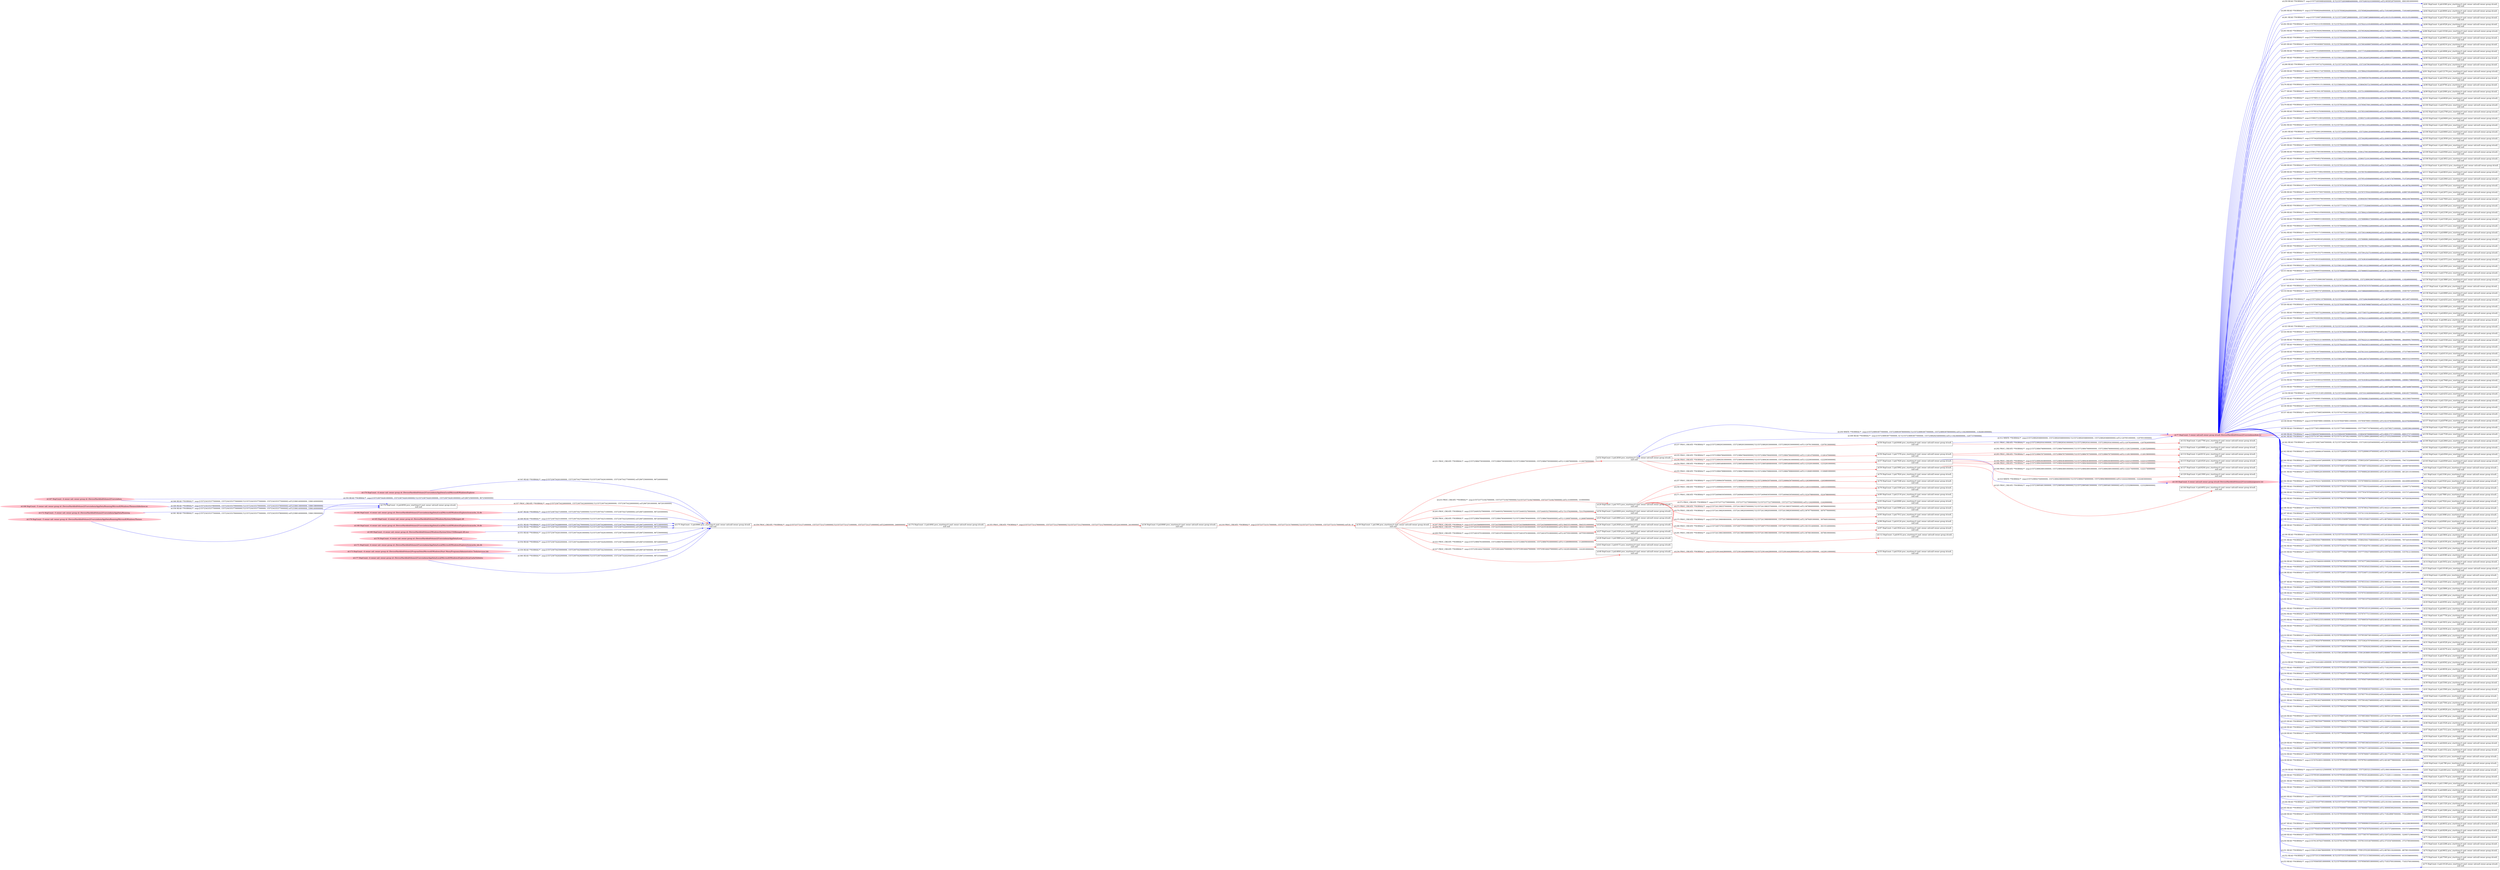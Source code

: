 digraph  {
rankdir=LR
"52"[color=black,label="id:52 HopCount: 2 pid:2836 proc_starttime:0 cmd: owner uid:null owner group id:null,\n null null", shape=box,style=solid];
"77"[color=pink,label="id:77 HopCount: 3 owner uid:null owner group id:null /Device/HarddiskVolume2/Users/admin/disk.txt ", shape=oval,style=filled];
"52" -> "77" [id=256,__obj="WRITE"color=blue,label="id:256 WRITE **NORMAL**  seqs:[1557238903877000000, 1557238903978000000] T:[1557238903877000000, 1557238903978000000] relT:[-1182360000000, -1182461000000]",style=solid];
"29"[color=black,label="id:29 HopCount: 2 pid:7472 proc_starttime:0 cmd: owner uid:null owner group id:null,\n null null", shape=box,style=solid];
"78"[color=black,label="id:78 HopCount: 3 pid:7248 proc_starttime:0 cmd: owner uid:null owner group id:null,\n null null", shape=box,style=solid];
"29" -> "78" [id=257,__obj="PROC_CREATE"color=red,label="id:257 PROC_CREATE **NORMAL**  seqs:[1557238984597000000, 1557238984597000000] T:[1557238984597000000, 1557238984597000000] relT:[-1263080000000, -1263080000000]",style=solid];
"79"[color=black,label="id:79 HopCount: 3 pid:3160 proc_starttime:0 cmd: owner uid:null owner group id:null,\n null null", shape=box,style=solid];
"29" -> "79" [id=258,__obj="PROC_CREATE"color=red,label="id:258 PROC_CREATE **NORMAL**  seqs:[1557238984620000000, 1557238984620000000] T:[1557238984620000000, 1557238984620000000] relT:[-1263103000000, -1263103000000]",style=solid];
"81"[color=black,label="id:81 HopCount: 4 pid:4360 proc_starttime:0 cmd: owner uid:null owner group id:null,\n null null", shape=box,style=solid];
"77" -> "81" [id=259,__obj="READ"color=blue,label="id:259 READ **NORMAL**  seqs:[1557328306804000000, 0] T:[1557328306804000000, 1557328332333000000] relT:[-90585287000000, -90610816000000]",style=solid];
"82"[color=black,label="id:82 HopCount: 4 pid:8000 proc_starttime:0 cmd: owner uid:null owner group id:null,\n null null", shape=box,style=solid];
"77" -> "82" [id=260,__obj="READ"color=blue,label="id:260 READ **NORMAL**  seqs:[1557956826449000000, 0] T:[1557956826449000000, 1557956826449000000] relT:[-719104932000000, -719104932000000]",style=solid];
"83"[color=black,label="id:83 HopCount: 4 pid:2720 proc_starttime:0 cmd: owner uid:null owner group id:null,\n null null", shape=box,style=solid];
"77" -> "83" [id=261,__obj="READ"color=blue,label="id:261 READ **NORMAL**  seqs:[1557330872868000000, 0] T:[1557330872868000000, 1557330872868000000] relT:[-93151351000000, -93151351000000]",style=solid];
"84"[color=black,label="id:84 HopCount: 4 pid:4528 proc_starttime:0 cmd: owner uid:null owner group id:null,\n null null", shape=box,style=solid];
"77" -> "84" [id=262,__obj="READ"color=blue,label="id:262 READ **NORMAL**  seqs:[1557622121910000000, 0] T:[1557622121910000000, 1557622121916000000] relT:[-384400393000000, -384400399000000]",style=solid];
"86"[color=black,label="id:86 HopCount: 4 pid:10184 proc_starttime:0 cmd: owner uid:null owner group id:null,\n null null", shape=box,style=solid];
"77" -> "86" [id=263,__obj="READ"color=blue,label="id:263 READ **NORMAL**  seqs:[1557953929259000000, 0] T:[1557953929259000000, 1557953929259000000] relT:[-716207742000000, -716207742000000]",style=solid];
"85"[color=black,label="id:85 HopCount: 4 pid:9652 proc_starttime:0 cmd: owner uid:null owner group id:null,\n null null", shape=box,style=solid];
"77" -> "85" [id=264,__obj="READ"color=blue,label="id:264 READ **NORMAL**  seqs:[1557956083650000000, 0] T:[1557956083650000000, 1557956083650000000] relT:[-718362133000000, -718362133000000]",style=solid];
"87"[color=black,label="id:87 HopCount: 4 pid:6216 proc_starttime:0 cmd: owner uid:null owner group id:null,\n null null", shape=box,style=solid];
"77" -> "87" [id=265,__obj="READ"color=blue,label="id:265 READ **NORMAL**  seqs:[1557693408697000000, 0] T:[1557693408697000000, 1557693408697000000] relT:[-455687180000000, -455687180000000]",style=solid];
"88"[color=black,label="id:88 HopCount: 4 pid:4908 proc_starttime:0 cmd: owner uid:null owner group id:null,\n null null", shape=box,style=solid];
"77" -> "88" [id=266,__obj="READ"color=blue,label="id:266 READ **NORMAL**  seqs:[1557773528480000000, 0] T:[1557773528480000000, 1557773528483000000] relT:[-535806963000000, -535806966000000]",style=solid];
"89"[color=black,label="id:89 HopCount: 4 pid:8356 proc_starttime:0 cmd: owner uid:null owner group id:null,\n null null", shape=box,style=solid];
"77" -> "89" [id=267,__obj="READ"color=blue,label="id:267 READ **NORMAL**  seqs:[1558126215289000000, 0] T:[1558126215289000000, 1558126240529000000] relT:[-888493772000000, -888519012000000]",style=solid];
"90"[color=black,label="id:90 HopCount: 4 pid:5192 proc_starttime:0 cmd: owner uid:null owner group id:null,\n null null", shape=box,style=solid];
"77" -> "90" [id=268,__obj="READ"color=blue,label="id:268 READ **NORMAL**  seqs:[1557330732702000000, 0] T:[1557330732702000000, 1557330790300000000] relT:[-93011185000000, -93068783000000]",style=solid];
"91"[color=black,label="id:91 HopCount: 4 pid:12176 proc_starttime:0 cmd: owner uid:null owner group id:null,\n null null", shape=box,style=solid];
"77" -> "91" [id=269,__obj="READ"color=blue,label="id:269 READ **NORMAL**  seqs:[1557864217247000000, 0] T:[1557864255926000000, 1557864255926000000] relT:[-626534409000000, -626534409000000]",style=solid];
"92"[color=black,label="id:92 HopCount: 4 pid:2556 proc_starttime:0 cmd: owner uid:null owner group id:null,\n null null", shape=box,style=solid];
"77" -> "92" [id=270,__obj="READ"color=blue,label="id:270 READ **NORMAL**  seqs:[1557699550781000000, 0] T:[1557699550781000000, 1557699550781000000] relT:[-461829264000000, -461829264000000]",style=solid];
"80"[color=black,label="id:80 HopCount: 3 pid:2116 proc_starttime:0 cmd: owner uid:null owner group id:null,\n null null", shape=box,style=solid];
"29" -> "80" [id=271,__obj="PROC_CREATE"color=red,label="id:271 PROC_CREATE **NORMAL**  seqs:[1557240946305000000, 1557240946305000000] T:[1557240946305000000, 1557240946305000000] relT:[-3224788000000, -3224788000000]",style=solid];
"93"[color=black,label="id:93 HopCount: 3 pid:6060 proc_starttime:0 cmd: owner uid:null owner group id:null,\n null null", shape=box,style=solid];
"29" -> "93" [id=272,__obj="PROC_CREATE"color=red,label="id:272 PROC_CREATE **NORMAL**  seqs:[1557237722759000000, 1557237722759000000] T:[1557237722759000000, 1557237722759000000] relT:[-1242000000, -1242000000]",style=solid];
"94"[color=black,label="id:94 HopCount: 3 pid:5096 proc_starttime:0 cmd: owner uid:null owner group id:null,\n null null", shape=box,style=solid];
"29" -> "94" [id=273,__obj="PROC_CREATE"color=red,label="id:273 PROC_CREATE **NORMAL**  seqs:[1557241398357000000, 1557241398357000000] T:[1557241398357000000, 1557241398357000000] relT:[-3676840000000, -3676840000000]",style=solid];
"95"[color=black,label="id:95 HopCount: 3 pid:7012 proc_starttime:0 cmd: owner uid:null owner group id:null,\n null null", shape=box,style=solid];
"29" -> "95" [id=274,__obj="PROC_CREATE"color=red,label="id:274 PROC_CREATE **NORMAL**  seqs:[1557241398293000000, 1557241398293000000] T:[1557241398293000000, 1557241398293000000] relT:[-3676776000000, -3676776000000]",style=solid];
"96"[color=black,label="id:96 HopCount: 3 pid:4124 proc_starttime:0 cmd: owner uid:null owner group id:null,\n null null", shape=box,style=solid];
"29" -> "96" [id=275,__obj="PROC_CREATE"color=red,label="id:275 PROC_CREATE **NORMAL**  seqs:[1557241398008000000, 1557241398008000000] T:[1557241398008000000, 1557241398008000000] relT:[-3676491000000, -3676491000000]",style=solid];
"98"[color=black,label="id:98 HopCount: 4 pid:9784 proc_starttime:0 cmd: owner uid:null owner group id:null,\n null null", shape=box,style=solid];
"77" -> "98" [id=276,__obj="READ"color=blue,label="id:276 READ **NORMAL**  seqs:[1558045911513000000, 0] T:[1558045911542000000, 1558045937215000000] relT:[-808190025000000, -808215698000000]",style=solid];
"99"[color=black,label="id:99 HopCount: 4 pid:2080 proc_starttime:0 cmd: owner uid:null owner group id:null,\n null null", shape=box,style=solid];
"77" -> "99" [id=277,__obj="READ"color=blue,label="id:277 READ **NORMAL**  seqs:[1557513041397000000, 0] T:[1557513041397000000, 1557513098999000000] relT:[-275319880000000, -275377482000000]",style=solid];
"101"[color=black,label="id:101 HopCount: 4 pid:8028 proc_starttime:0 cmd: owner uid:null owner group id:null,\n null null", shape=box,style=solid];
"77" -> "101" [id=278,__obj="READ"color=blue,label="id:278 READ **NORMAL**  seqs:[1557685131195000000, 0] T:[1557685131195000000, 1557685163434000000] relT:[-447409678000000, -447441917000000]",style=solid];
"100"[color=black,label="id:100 HopCount: 4 pid:6744 proc_starttime:0 cmd: owner uid:null owner group id:null,\n null null", shape=box,style=solid];
"77" -> "100" [id=279,__obj="READ"color=blue,label="id:279 READ **NORMAL**  seqs:[1557953930133000000, 0] T:[1557953930133000000, 1557956576013000000] relT:[-716208616000000, -718854496000000]",style=solid];
"102"[color=black,label="id:102 HopCount: 4 pid:2708 proc_starttime:0 cmd: owner uid:null owner group id:null,\n null null", shape=box,style=solid];
"77" -> "102" [id=280,__obj="READ"color=blue,label="id:280 READ **NORMAL**  seqs:[1557853276360000000, 0] T:[1557853276360000000, 1557853308599000000] relT:[-615554843000000, -615587082000000]",style=solid];
"103"[color=black,label="id:103 HopCount: 4 pid:9404 proc_starttime:0 cmd: owner uid:null owner group id:null,\n null null", shape=box,style=solid];
"77" -> "103" [id=281,__obj="READ"color=blue,label="id:281 READ **NORMAL**  seqs:[1558037218032000000, 0] T:[1558037218032000000, 1558037218032000000] relT:[-799496515000000, -799496515000000]",style=solid];
"104"[color=black,label="id:104 HopCount: 4 pid:1000 proc_starttime:0 cmd: owner uid:null owner group id:null,\n null null", shape=box,style=solid];
"77" -> "104" [id=282,__obj="READ"color=blue,label="id:282 READ **NORMAL**  seqs:[1557591116524000000, 0] T:[1557591116524000000, 1557591116524000000] relT:[-353395007000000, -353395007000000]",style=solid];
"106"[color=black,label="id:106 HopCount: 4 pid:6664 proc_starttime:0 cmd: owner uid:null owner group id:null,\n null null", shape=box,style=solid];
"77" -> "106" [id=283,__obj="READ"color=blue,label="id:283 READ **NORMAL**  seqs:[1557328412930000000, 0] T:[1557328412930000000, 1557328412930000000] relT:[-90691413000000, -90691413000000]",style=solid];
"105"[color=black,label="id:105 HopCount: 4 pid:3936 proc_starttime:0 cmd: owner uid:null owner group id:null,\n null null", shape=box,style=solid];
"77" -> "105" [id=284,__obj="READ"color=blue,label="id:284 READ **NORMAL**  seqs:[1557442656906000000, 0] T:[1557442656906000000, 1557442682446000000] relT:[-204935389000000, -204960929000000]",style=solid];
"107"[color=black,label="id:107 HopCount: 4 pid:1084 proc_starttime:0 cmd: owner uid:null owner group id:null,\n null null", shape=box,style=solid];
"77" -> "107" [id=285,__obj="READ"color=blue,label="id:285 READ **NORMAL**  seqs:[1557966996106000000, 0] T:[1557966996106000000, 1557966996106000000] relT:[-729274589000000, -729274589000000]",style=solid];
"109"[color=black,label="id:109 HopCount: 4 pid:9584 proc_starttime:0 cmd: owner uid:null owner group id:null,\n null null", shape=box,style=solid];
"77" -> "109" [id=286,__obj="READ"color=blue,label="id:286 READ **NORMAL**  seqs:[1558127003383000000, 0] T:[1558127003383000000, 1558127003383000000] relT:[-889281866000000, -889281866000000]",style=solid];
"108"[color=black,label="id:108 HopCount: 4 pid:3852 proc_starttime:0 cmd: owner uid:null owner group id:null,\n null null", shape=box,style=solid];
"77" -> "108" [id=287,__obj="READ"color=blue,label="id:287 READ **NORMAL**  seqs:[1557956852785000000, 0] T:[1558037219156000000, 1558037219156000000] relT:[-799497639000000, -799497639000000]",style=solid];
"110"[color=black,label="id:110 HopCount: 4 pid:10212 proc_starttime:0 cmd: owner uid:null owner group id:null,\n null null", shape=box,style=solid];
"77" -> "110" [id=288,__obj="READ"color=blue,label="id:288 READ **NORMAL**  seqs:[1557951451015000000, 0] T:[1557951451015000000, 1557951451015000000] relT:[-713729498000000, -713729498000000]",style=solid];
"111"[color=black,label="id:111 HopCount: 4 pid:9616 proc_starttime:0 cmd: owner uid:null owner group id:null,\n null null", shape=box,style=solid];
"77" -> "111" [id=289,__obj="READ"color=blue,label="id:289 READ **NORMAL**  seqs:[1557857759023000000, 0] T:[1557857759023000000, 1557857816660000000] relT:[-620037506000000, -620095143000000]",style=solid];
"97"[color=black,label="id:97 HopCount: 3 pid:3024 proc_starttime:0 cmd: owner uid:null owner group id:null,\n null null", shape=box,style=solid];
"29" -> "97" [id=290,__obj="PROC_CREATE"color=red,label="id:290 PROC_CREATE **NORMAL**  seqs:[1557240737031000000, 1557240737031000000] T:[1557240737031000000, 1557240737031000000] relT:[-3015514000000, -3015514000000]",style=solid];
"112"[color=black,label="id:112 HopCount: 3 pid:8152 proc_starttime:0 cmd: owner uid:null owner group id:null,\n null null", shape=box,style=solid];
"29" -> "112" [id=291,__obj="PROC_CREATE"color=red,label="id:291 PROC_CREATE **NORMAL**  seqs:[1557241398336000000, 1557241398336000000] T:[1557241398336000000, 1557241398336000000] relT:[-3676819000000, -3676819000000]",style=solid];
"56"[color=black,label="id:56 HopCount: 3 pid:7376 proc_starttime:0 cmd: owner uid:null owner group id:null,\n null null", shape=box,style=solid];
"113"[color=black,label="id:113 HopCount: 4 pid:6880 proc_starttime:0 cmd: owner uid:null owner group id:null,\n null null", shape=box,style=solid];
"56" -> "113" [id=292,__obj="PROC_CREATE"color=red,label="id:292 PROC_CREATE **NORMAL**  seqs:[1557238847669000000, 1557238847669000000] T:[1557238847669000000, 1557238847669000000] relT:[-1126152000000, -1126152000000]",style=solid];
"114"[color=black,label="id:114 HopCount: 4 pid:8132 proc_starttime:0 cmd: owner uid:null owner group id:null,\n null null", shape=box,style=solid];
"56" -> "114" [id=293,__obj="PROC_CREATE"color=red,label="id:293 PROC_CREATE **NORMAL**  seqs:[1557238847675000000, 1557238847675000000] T:[1557238847675000000, 1557238847675000000] relT:[-1126158000000, -1126158000000]",style=solid];
"116"[color=black,label="id:116 HopCount: 4 pid:2064 proc_starttime:0 cmd: owner uid:null owner group id:null,\n null null", shape=box,style=solid];
"77" -> "116" [id=294,__obj="READ"color=blue,label="id:294 READ **NORMAL**  seqs:[1557951393264000000, 0] T:[1557951393264000000, 1557951450846000000] relT:[-713671747000000, -713729329000000]",style=solid];
"117"[color=black,label="id:117 HopCount: 4 pid:4784 proc_starttime:0 cmd: owner uid:null owner group id:null,\n null null", shape=box,style=solid];
"77" -> "117" [id=295,__obj="READ"color=blue,label="id:295 READ **NORMAL**  seqs:[1557679189340000000, 0] T:[1557679189340000000, 1557679189340000000] relT:[-441467823000000, -441467823000000]",style=solid];
"118"[color=black,label="id:118 HopCount: 4 pid:2672 proc_starttime:0 cmd: owner uid:null owner group id:null,\n null null", shape=box,style=solid];
"77" -> "118" [id=296,__obj="READ"color=blue,label="id:296 READ **NORMAL**  seqs:[1557675770057000000, 0] T:[1557675770057000000, 1557675795433000000] relT:[-438048540000000, -438073916000000]",style=solid];
"119"[color=black,label="id:119 HopCount: 4 pid:7604 proc_starttime:0 cmd: owner uid:null owner group id:null,\n null null", shape=box,style=solid];
"77" -> "119" [id=297,__obj="READ"color=blue,label="id:297 READ **NORMAL**  seqs:[1558045937945000000, 0] T:[1558045937945000000, 1558045937995000000] relT:[-808216428000000, -808216478000000]",style=solid];
"120"[color=black,label="id:120 HopCount: 4 pid:4296 proc_starttime:0 cmd: owner uid:null owner group id:null,\n null null", shape=box,style=solid];
"77" -> "120" [id=298,__obj="READ"color=blue,label="id:298 READ **NORMAL**  seqs:[1557773502723000000, 0] T:[1557773502727000000, 1557773528465000000] relT:[-535781210000000, -535806948000000]",style=solid];
"121"[color=black,label="id:121 HopCount: 4 pid:2196 proc_starttime:0 cmd: owner uid:null owner group id:null,\n null null", shape=box,style=solid];
"77" -> "121" [id=299,__obj="READ"color=blue,label="id:299 READ **NORMAL**  seqs:[1557864210560000000, 0] T:[1557864210560000000, 1557864210560000000] relT:[-626489043000000, -626489043000000]",style=solid];
"122"[color=black,label="id:122 HopCount: 4 pid:5168 proc_starttime:0 cmd: owner uid:null owner group id:null,\n null null", shape=box,style=solid];
"77" -> "122" [id=300,__obj="READ"color=blue,label="id:300 READ **NORMAL**  seqs:[1557698955338000000, 0] T:[1557698955523000000, 1557698980375000000] relT:[-461234006000000, -461258858000000]",style=solid];
"123"[color=black,label="id:123 HopCount: 4 pid:1272 proc_starttime:0 cmd: owner uid:null owner group id:null,\n null null", shape=box,style=solid];
"77" -> "123" [id=301,__obj="READ"color=blue,label="id:301 READ **NORMAL**  seqs:[1557600882326000000, 0] T:[1557600882326000000, 1557600882326000000] relT:[-363160809000000, -363160809000000]",style=solid];
"124"[color=black,label="id:124 HopCount: 4 pid:6880 proc_starttime:0 cmd: owner uid:null owner group id:null,\n null null", shape=box,style=solid];
"77" -> "124" [id=302,__obj="READ"color=blue,label="id:302 READ **NORMAL**  seqs:[1557593171530000000, 0] T:[1557593171530000000, 1557593196982000000] relT:[-355450013000000, -355475465000000]",style=solid];
"125"[color=black,label="id:125 HopCount: 4 pid:4368 proc_starttime:0 cmd: owner uid:null owner group id:null,\n null null", shape=box,style=solid];
"77" -> "125" [id=303,__obj="READ"color=blue,label="id:303 READ **NORMAL**  seqs:[1557442683452000000, 0] T:[1557498719546000000, 1557698981369000000] relT:[-260998029000000, -461259852000000]",style=solid];
"57"[color=black,label="id:57 HopCount: 3 pid:7620 proc_starttime:0 cmd: owner uid:null owner group id:null,\n null null", shape=box,style=solid];
"115"[color=black,label="id:115 HopCount: 4 pid:4520 proc_starttime:0 cmd: owner uid:null owner group id:null,\n null null", shape=box,style=solid];
"57" -> "115" [id=304,__obj="PROC_CREATE"color=red,label="id:304 PROC_CREATE **NORMAL**  seqs:[1557238943638000000, 1557238943638000000] T:[1557238943638000000, 1557238943638000000] relT:[-1222121000000, -1222121000000]",style=solid];
"126"[color=black,label="id:126 HopCount: 4 pid:4944 proc_starttime:0 cmd: owner uid:null owner group id:null,\n null null", shape=box,style=solid];
"77" -> "126" [id=305,__obj="READ"color=blue,label="id:305 READ **NORMAL**  seqs:[1557437727037000000, 0] T:[1557442215293000000, 1557857817743000000] relT:[-204493776000000, -620096226000000]",style=solid];
"127"[color=black,label="id:127 HopCount: 4 pid:6244 proc_starttime:0 cmd: owner uid:null owner group id:null,\n null null", shape=box,style=solid];
"57" -> "127" [id=306,__obj="PROC_CREATE"color=red,label="id:306 PROC_CREATE **NORMAL**  seqs:[1557238943640000000, 1557238943640000000] T:[1557238943640000000, 1557238943640000000] relT:[-1222123000000, -1222123000000]",style=solid];
"128"[color=black,label="id:128 HopCount: 4 pid:5828 proc_starttime:0 cmd: owner uid:null owner group id:null,\n null null", shape=box,style=solid];
"77" -> "128" [id=307,__obj="READ"color=blue,label="id:307 READ **NORMAL**  seqs:[1557591252751000000, 0] T:[1557591252751000000, 1557591252751000000] relT:[-353531234000000, -353531234000000]",style=solid];
"129"[color=black,label="id:129 HopCount: 4 pid:1900 proc_starttime:0 cmd: owner uid:null owner group id:null,\n null null", shape=box,style=solid];
"57" -> "129" [id=308,__obj="PROC_CREATE"color=red,label="id:308 PROC_CREATE **NORMAL**  seqs:[1557238943691000000, 1557238943691000000] T:[1557238943691000000, 1557238943691000000] relT:[-1222174000000, -1222174000000]",style=solid];
"77" -> "52" [id=309,__obj="READ"color=blue,label="id:309 READ **NORMAL**  seqs:[1557238903877000000, 0] T:[1557238903877000000, 1557238929254000000] relT:[-1182360000000, -1207737000000]",style=solid];
"130"[color=pink,label="id:130 HopCount: 4 owner uid:null owner group id:null /Device/HarddiskVolume2/Users/admin/generic.txt ", shape=oval,style=filled];
"57" -> "130" [id=310,__obj="WRITE"color=blue,label="id:310 WRITE **NORMAL**  seqs:[1557238943740000000, 1557238943980000000] T:[1557238943740000000, 1557238943980000000] relT:[-1222223000000, -1222463000000]",style=solid];
"58"[color=black,label="id:58 HopCount: 3 pid:6448 proc_starttime:0 cmd: owner uid:null owner group id:null,\n null null", shape=box,style=solid];
"132"[color=black,label="id:132 HopCount: 4 pid:7760 proc_starttime:0 cmd: owner uid:null owner group id:null,\n null null", shape=box,style=solid];
"58" -> "132" [id=311,__obj="PROC_CREATE"color=red,label="id:311 PROC_CREATE **NORMAL**  seqs:[1557238929341000000, 1557238929341000000] T:[1557238929341000000, 1557238929341000000] relT:[-1207824000000, -1207824000000]",style=solid];
"58" -> "77" [id=312,__obj="WRITE"color=blue,label="id:312 WRITE **NORMAL**  seqs:[1557238929368000000, 1557238929368000000] T:[1557238929368000000, 1557238929368000000] relT:[-1207851000000, -1207851000000]",style=solid];
"133"[color=black,label="id:133 HopCount: 4 pid:5572 proc_starttime:0 cmd: owner uid:null owner group id:null,\n null null", shape=box,style=solid];
"77" -> "133" [id=313,__obj="READ"color=blue,label="id:313 READ **NORMAL**  seqs:[1557438183448000000, 0] T:[1557438183448000000, 1557438183448000000] relT:[-200461931000000, -200461931000000]",style=solid];
"134"[color=black,label="id:134 HopCount: 4 pid:2856 proc_starttime:0 cmd: owner uid:null owner group id:null,\n null null", shape=box,style=solid];
"77" -> "134" [id=314,__obj="READ"color=blue,label="id:314 READ **NORMAL**  seqs:[1558119122389000000, 0] T:[1558119122389000000, 1558119122390000000] relT:[-881400872000000, -881400873000000]",style=solid];
"135"[color=black,label="id:135 HopCount: 4 pid:5756 proc_starttime:0 cmd: owner uid:null owner group id:null,\n null null", shape=box,style=solid];
"77" -> "135" [id=315,__obj="READ"color=blue,label="id:315 READ **NORMAL**  seqs:[1557698955544000000, 0] T:[1557698955544000000, 1557698955544000000] relT:[-461234027000000, -461234027000000]",style=solid];
"136"[color=black,label="id:136 HopCount: 4 pid:3880 proc_starttime:0 cmd: owner uid:null owner group id:null,\n null null", shape=box,style=solid];
"77" -> "136" [id=316,__obj="READ"color=blue,label="id:316 READ **NORMAL**  seqs:[1557238903997000000, 0] T:[1557238903997000000, 1557238903997000000] relT:[-1182480000000, -1182480000000]",style=solid];
"137"[color=black,label="id:137 HopCount: 4 pid:360 proc_starttime:0 cmd: owner uid:null owner group id:null,\n null null", shape=box,style=solid];
"77" -> "137" [id=317,__obj="READ"color=blue,label="id:317 READ **NORMAL**  seqs:[1557670336015000000, 0] T:[1557670336015000000, 1557670570707000000] relT:[-432614498000000, -432849190000000]",style=solid];
"138"[color=black,label="id:138 HopCount: 4 pid:6868 proc_starttime:0 cmd: owner uid:null owner group id:null,\n null null", shape=box,style=solid];
"77" -> "138" [id=318,__obj="READ"color=blue,label="id:318 READ **NORMAL**  seqs:[1557588374726000000, 0] T:[1557588374726000000, 1557588400089000000] relT:[-350653209000000, -350678572000000]",style=solid];
"139"[color=black,label="id:139 HopCount: 4 pid:4252 proc_starttime:0 cmd: owner uid:null owner group id:null,\n null null", shape=box,style=solid];
"77" -> "139" [id=319,__obj="READ"color=blue,label="id:319 READ **NORMAL**  seqs:[1557326411078000000, 0] T:[1557326436488000000, 1557326436488000000] relT:[-88714971000000, -88714971000000]",style=solid];
"140"[color=black,label="id:140 HopCount: 4 pid:4488 proc_starttime:0 cmd: owner uid:null owner group id:null,\n null null", shape=box,style=solid];
"77" -> "140" [id=320,__obj="READ"color=blue,label="id:320 READ **NORMAL**  seqs:[1557858799887000000, 0] T:[1557858799887000000, 1557858799887000000] relT:[-621078370000000, -621078370000000]",style=solid];
"141"[color=black,label="id:141 HopCount: 4 pid:6824 proc_starttime:0 cmd: owner uid:null owner group id:null,\n null null", shape=box,style=solid];
"77" -> "141" [id=321,__obj="READ"color=blue,label="id:321 READ **NORMAL**  seqs:[1557758575229000000, 0] T:[1557758575229000000, 1557758575229000000] relT:[-520853712000000, -520853712000000]",style=solid];
"131"[color=black,label="id:131 HopCount: 4 pid:960 proc_starttime:0 cmd: owner uid:null owner group id:null,\n null null", shape=box,style=solid];
"77" -> "131" [id=322,__obj="READ"color=blue,label="id:322 READ **NORMAL**  seqs:[1557622063843000000, 0] T:[1557622121449000000, 1557622121449000000] relT:[-384399932000000, -384399932000000]",style=solid];
"142"[color=black,label="id:142 HopCount: 4 pid:1324 proc_starttime:0 cmd: owner uid:null owner group id:null,\n null null", shape=box,style=solid];
"77" -> "142" [id=323,__obj="READ"color=blue,label="id:323 READ **NORMAL**  seqs:[1557331314538000000, 0] T:[1557331314538000000, 1557331339920000000] relT:[-93593021000000, -93618403000000]",style=solid];
"143"[color=black,label="id:143 HopCount: 4 pid:5820 proc_starttime:0 cmd: owner uid:null owner group id:null,\n null null", shape=box,style=solid];
"77" -> "143" [id=324,__obj="READ"color=blue,label="id:324 READ **NORMAL**  seqs:[1557679495069000000, 0] T:[1557679495069000000, 1557679495069000000] relT:[-441773552000000, -441773552000000]",style=solid];
"59"[color=black,label="id:59 HopCount: 3 pid:5992 proc_starttime:0 cmd: owner uid:null owner group id:null,\n null null", shape=box,style=solid];
"144"[color=black,label="id:144 HopCount: 4 pid:4952 proc_starttime:0 cmd: owner uid:null owner group id:null,\n null null", shape=box,style=solid];
"59" -> "144" [id=325,__obj="PROC_CREATE"color=red,label="id:325 PROC_CREATE **NORMAL**  seqs:[1557238954813000000, 1557238954813000000] T:[1557238954813000000, 1557238954813000000] relT:[-1233296000000, -1233296000000]",style=solid];
"145"[color=black,label="id:145 HopCount: 4 pid:5336 proc_starttime:0 cmd: owner uid:null owner group id:null,\n null null", shape=box,style=solid];
"77" -> "145" [id=326,__obj="READ"color=blue,label="id:326 READ **NORMAL**  seqs:[1557622212134000000, 0] T:[1557622212134000000, 1557622212134000000] relT:[-384490617000000, -384490617000000]",style=solid];
"146"[color=black,label="id:146 HopCount: 4 pid:7580 proc_starttime:0 cmd: owner uid:null owner group id:null,\n null null", shape=box,style=solid];
"77" -> "146" [id=327,__obj="READ"color=blue,label="id:327 READ **NORMAL**  seqs:[1557844565316000000, 0] T:[1557844565316000000, 1557844565316000000] relT:[-606843799000000, -606843799000000]",style=solid];
"147"[color=black,label="id:147 HopCount: 4 pid:6116 proc_starttime:0 cmd: owner uid:null owner group id:null,\n null null", shape=box,style=solid];
"77" -> "147" [id=328,__obj="READ"color=blue,label="id:328 READ **NORMAL**  seqs:[1557613075946000000, 0] T:[1557613075946000000, 1557613101320000000] relT:[-375354429000000, -375379803000000]",style=solid];
"148"[color=black,label="id:148 HopCount: 4 pid:2184 proc_starttime:0 cmd: owner uid:null owner group id:null,\n null null", shape=box,style=solid];
"77" -> "148" [id=329,__obj="READ"color=blue,label="id:329 READ **NORMAL**  seqs:[1558126042525000000, 0] T:[1558126074750000000, 1558126074750000000] relT:[-888353233000000, -888353233000000]",style=solid];
"150"[color=black,label="id:150 HopCount: 4 pid:7404 proc_starttime:0 cmd: owner uid:null owner group id:null,\n null null", shape=box,style=solid];
"77" -> "150" [id=330,__obj="READ"color=blue,label="id:330 READ **NORMAL**  seqs:[1557536190180000000, 0] T:[1557536190180000000, 1557536190180000000] relT:[-298468663000000, -298468663000000]",style=solid];
"151"[color=black,label="id:151 HopCount: 4 pid:5856 proc_starttime:0 cmd: owner uid:null owner group id:null,\n null null", shape=box,style=solid];
"77" -> "151" [id=331,__obj="READ"color=blue,label="id:331 READ **NORMAL**  seqs:[1557591194952000000, 0] T:[1557591252559000000, 1557591252559000000] relT:[-353531042000000, -353531042000000]",style=solid];
"152"[color=black,label="id:152 HopCount: 4 pid:7948 proc_starttime:0 cmd: owner uid:null owner group id:null,\n null null", shape=box,style=solid];
"77" -> "152" [id=332,__obj="READ"color=blue,label="id:332 READ **NORMAL**  seqs:[1557418383225000000, 0] T:[1557418383225000000, 1557418383225000000] relT:[-180661708000000, -180661708000000]",style=solid];
"153"[color=black,label="id:153 HopCount: 4 pid:2708 proc_starttime:0 cmd: owner uid:null owner group id:null,\n null null", shape=box,style=solid];
"77" -> "153" [id=333,__obj="READ"color=blue,label="id:333 READ **NORMAL**  seqs:[1557506466404000000, 0] T:[1557506466404000000, 1557506466404000000] relT:[-268744887000000, -268744887000000]",style=solid];
"154"[color=black,label="id:154 HopCount: 4 pid:4252 proc_starttime:0 cmd: owner uid:null owner group id:null,\n null null", shape=box,style=solid];
"77" -> "154" [id=334,__obj="READ"color=blue,label="id:334 READ **NORMAL**  seqs:[1557331314912000000, 0] T:[1557331340094000000, 1557331340094000000] relT:[-93618577000000, -93618577000000]",style=solid];
"155"[color=black,label="id:155 HopCount: 4 pid:1520 proc_starttime:0 cmd: owner uid:null owner group id:null,\n null null", shape=box,style=solid];
"77" -> "155" [id=335,__obj="READ"color=blue,label="id:335 READ **NORMAL**  seqs:[1557600881354000000, 0] T:[1557600881354000000, 1557600881354000000] relT:[-363159837000000, -363159837000000]",style=solid];
"156"[color=black,label="id:156 HopCount: 4 pid:3952 proc_starttime:0 cmd: owner uid:null owner group id:null,\n null null", shape=box,style=solid];
"77" -> "156" [id=336,__obj="READ"color=blue,label="id:336 READ **NORMAL**  seqs:[1557536045421000000, 0] T:[1557536045421000000, 1557536045421000000] relT:[-298323904000000, -298323904000000]",style=solid];
"149"[color=black,label="id:149 HopCount: 4 pid:5504 proc_starttime:0 cmd: owner uid:null owner group id:null,\n null null", shape=box,style=solid];
"77" -> "149" [id=337,__obj="READ"color=blue,label="id:337 READ **NORMAL**  seqs:[1557437566534000000, 0] T:[1557437566534000000, 1557437566534000000] relT:[-199845017000000, -199845017000000]",style=solid];
"157"[color=black,label="id:157 HopCount: 4 pid:8796 proc_starttime:0 cmd: owner uid:null owner group id:null,\n null null", shape=box,style=solid];
"77" -> "157" [id=338,__obj="READ"color=blue,label="id:338 READ **NORMAL**  seqs:[1557858799911000000, 0] T:[1557858799911000000, 1557858799911000000] relT:[-621078394000000, -621078394000000]",style=solid];
"158"[color=black,label="id:158 HopCount: 4 pid:7052 proc_starttime:0 cmd: owner uid:null owner group id:null,\n null null", shape=box,style=solid];
"77" -> "158" [id=339,__obj="READ"color=blue,label="id:339 READ **NORMAL**  seqs:[1557758519888000000, 0] T:[1557758519888000000, 1557758577478000000] relT:[-520798371000000, -520855961000000]",style=solid];
"159"[color=black,label="id:159 HopCount: 4 pid:7536 proc_starttime:0 cmd: owner uid:null owner group id:null,\n null null", shape=box,style=solid];
"77" -> "159" [id=340,__obj="READ"color=blue,label="id:340 READ **NORMAL**  seqs:[1558045879088000000, 0] T:[1558045879088000000, 1558045879088000000] relT:[-808157571000000, -808157571000000]",style=solid];
"160"[color=black,label="id:160 HopCount: 4 pid:2664 proc_starttime:0 cmd: owner uid:null owner group id:null,\n null null", shape=box,style=solid];
"77" -> "160" [id=341,__obj="READ"color=blue,label="id:341 READ **NORMAL**  seqs:[1557513073821000000, 0] T:[1557513073821000000, 1557513099128000000] relT:[-275352304000000, -275377611000000]",style=solid];
"161"[color=black,label="id:161 HopCount: 4 pid:6920 proc_starttime:0 cmd: owner uid:null owner group id:null,\n null null", shape=box,style=solid];
"77" -> "161" [id=342,__obj="READ"color=blue,label="id:342 READ **NORMAL**  seqs:[1557328274467000000, 0] T:[1557328274467000000, 1557328332054000000] relT:[-90552950000000, -90610537000000]",style=solid];
"162"[color=black,label="id:162 HopCount: 4 pid:4504 proc_starttime:0 cmd: owner uid:null owner group id:null,\n null null", shape=box,style=solid];
"77" -> "162" [id=343,__obj="READ"color=blue,label="id:343 READ **NORMAL**  seqs:[1557528996197000000, 0] T:[1557528996197000000, 1557528996197000000] relT:[-291274680000000, -291274680000000]",style=solid];
"163"[color=black,label="id:163 HopCount: 4 pid:8500 proc_starttime:0 cmd: owner uid:null owner group id:null,\n null null", shape=box,style=solid];
"77" -> "163" [id=344,__obj="READ"color=blue,label="id:344 READ **NORMAL**  seqs:[1558032456726000000, 0] T:[1558032456726000000, 1558032456726000000] relT:[-794735209000000, -794735209000000]",style=solid];
"179"[color=pink,label="id:179 HopCount: -4 owner uid: owner group id: /Device/HarddiskVolume2/Users/admin/AppData/Local/Microsoft/Windows/Explorer ", shape=oval,style=filled];
"175"[color=black,label="id:175 HopCount: -3 pid:6960 proc_starttime:0 cmd: owner uid:null owner group id:null,\n null null", shape=box,style=solid];
"179" -> "175" [id=345,__obj="READ"color=blue,label="id:345 READ **NORMAL**  seqs:[1557236754261000000, 1557236754277000000] T:[1557236754261000000, 1557236754277000000] relT:[967256000000, 967240000000]",style=solid];
"167"[color=pink,label="id:167 HopCount: -4 owner uid: owner group id: /Device/HarddiskVolume2/Users/admin ", shape=oval,style=filled];
"176"[color=black,label="id:176 HopCount: -4 pid:6056 proc_starttime:0 cmd: owner uid:null owner group id:null,\n null null", shape=box,style=solid];
"167" -> "176" [id=346,__obj="READ"color=blue,label="id:346 READ **NORMAL**  seqs:[1557234335377000000, 1557234335377000000] T:[1557234335377000000, 1557234335377000000] relT:[3386140000000, 3386140000000]",style=solid];
"164"[color=pink,label="id:164 HopCount: -4 owner uid: owner group id: /Device/HarddiskVolume2/Users/admin/AppData/Local/Microsoft/Windows/Explorer/iconcache_32.db ", shape=oval,style=filled];
"164" -> "175" [id=347,__obj="READ"color=blue,label="id:347 READ **NORMAL**  seqs:[1557236754271000000, 1557236754272000000] T:[1557236754271000000, 1557236754272000000] relT:[967246000000, 967245000000]",style=solid];
"165"[color=pink,label="id:165 HopCount: -4 owner uid: owner group id: /Device/HarddiskVolume2/Windows/System32/filemgmt.dll ", shape=oval,style=filled];
"165" -> "175" [id=348,__obj="READ"color=blue,label="id:348 READ **NORMAL**  seqs:[1557236754251000000, 1557236754252000000] T:[1557236754251000000, 1557236754252000000] relT:[967266000000, 967265000000]",style=solid];
"166"[color=pink,label="id:166 HopCount: -5 owner uid: owner group id: /Device/HarddiskVolume2/Users/admin/AppData/Roaming/Microsoft/Windows/Themes/slideshow.ini ", shape=oval,style=filled];
"166" -> "176" [id=349,__obj="READ"color=blue,label="id:349 READ **NORMAL**  seqs:[1557234335378000000, 1557234335379000000] T:[1557234335379000000, 1557234335379000000] relT:[3386138000000, 3386138000000]",style=solid];
"167" -> "175" [id=350,__obj="READ"color=blue,label="id:350 READ **NORMAL**  seqs:[1557236754261000000, 1557236754261000000] T:[1557236754261000000, 1557236754261000000] relT:[967256000000, 967256000000]",style=solid];
"168"[color=pink,label="id:168 HopCount: -4 owner uid: owner group id: /Device/HarddiskVolume2/Users/admin/AppData/Local/Microsoft/Windows/Explorer/iconcache_16.db ", shape=oval,style=filled];
"168" -> "175" [id=351,__obj="READ"color=blue,label="id:351 READ **NORMAL**  seqs:[1557236754268000000, 1557236754279000000] T:[1557236754268000000, 1557236754279000000] relT:[967249000000, 967238000000]",style=solid];
"169"[color=pink,label="id:169 HopCount: -4 owner uid: owner group id: /Device/HarddiskVolume2/Windows/System32/en-US/filemgmt.dll.mui ", shape=oval,style=filled];
"169" -> "175" [id=352,__obj="READ"color=blue,label="id:352 READ **NORMAL**  seqs:[1557236754253000000, 1557236754260000000] T:[1557236754253000000, 1557236754260000000] relT:[967264000000, 967257000000]",style=solid];
"170"[color=pink,label="id:170 HopCount: -4 owner uid: owner group id: /Device/HarddiskVolume2/Users/admin/AppData/Local ", shape=oval,style=filled];
"170" -> "175" [id=353,__obj="READ"color=blue,label="id:353 READ **NORMAL**  seqs:[1557236754261000000, 1557236754261000000] T:[1557236754261000000, 1557236754261000000] relT:[967256000000, 967256000000]",style=solid];
"171"[color=pink,label="id:171 HopCount: -4 owner uid: owner group id: /Device/HarddiskVolume2/Users/admin/AppData/Local/Microsoft/Windows/Explorer/iconcache_idx.db ", shape=oval,style=filled];
"171" -> "175" [id=354,__obj="READ"color=blue,label="id:354 READ **NORMAL**  seqs:[1557236754262000000, 1557236754268000000] T:[1557236754262000000, 1557236754268000000] relT:[967255000000, 967249000000]",style=solid];
"174"[color=black,label="id:174 HopCount: -2 pid:4092 proc_starttime:0 cmd: owner uid:null owner group id:null,\n null null", shape=box,style=solid];
"36"[color=black,label="id:36 HopCount: 0 pid:8080 proc_starttime:0 cmd: owner uid:null owner group id:null,\n null null", shape=box,style=solid];
"174" -> "36" [id=355,__obj="PROC_CREATE"color=red,label="id:355 PROC_CREATE **NORMAL**  seqs:[1557237721276000000, 1557237721276000000] T:[1557237721276000000, 1557237721276000000] relT:[241000000, 241000000]",style=solid];
"175" -> "174" [id=356,__obj="PROC_CREATE"color=red,label="id:356 PROC_CREATE **NORMAL**  seqs:[1557237721271000000, 1557237721271000000] T:[1557237721271000000, 1557237721271000000] relT:[246000000, 246000000]",style=solid];
"176" -> "175" [id=357,__obj="PROC_CREATE"color=red,label="id:357 PROC_CREATE **NORMAL**  seqs:[1557236754226000000, 1557236754226000000] T:[1557236754226000000, 1557236754226000000] relT:[967291000000, 967291000000]",style=solid];
"172"[color=pink,label="id:172 HopCount: -5 owner uid: owner group id: /Device/HarddiskVolume2/Users/admin/AppData/Roaming ", shape=oval,style=filled];
"172" -> "176" [id=358,__obj="READ"color=blue,label="id:358 READ **NORMAL**  seqs:[1557234335377000000, 1557234335377000000] T:[1557234335377000000, 1557234335377000000] relT:[3386140000000, 3386140000000]",style=solid];
"173"[color=pink,label="id:173 HopCount: -4 owner uid: owner group id: /Device/HarddiskVolume2/ProgramData/Microsoft/Windows/Start Menu/Programs/Administrative Tools/services.lnk ", shape=oval,style=filled];
"173" -> "175" [id=359,__obj="READ"color=blue,label="id:359 READ **NORMAL**  seqs:[1557236754250000000, 1557236754250000000] T:[1557236754250000000, 1557236754250000000] relT:[967267000000, 967267000000]",style=solid];
"177"[color=pink,label="id:177 HopCount: -4 owner uid: owner group id: /Device/HarddiskVolume2/Users/admin/AppData/Local/Microsoft/Windows/Explorer/IconCacheToDelete ", shape=oval,style=filled];
"177" -> "175" [id=360,__obj="READ"color=blue,label="id:360 READ **NORMAL**  seqs:[1557236754262000000, 1557236754262000000] T:[1557236754262000000, 1557236754262000000] relT:[967255000000, 967255000000]",style=solid];
"178"[color=pink,label="id:178 HopCount: -5 owner uid: owner group id: /Device/HarddiskVolume2/Users/admin/AppData/Roaming/Microsoft/Windows/Themes ", shape=oval,style=filled];
"178" -> "176" [id=361,__obj="READ"color=blue,label="id:361 READ **NORMAL**  seqs:[1557234335377000000, 1557234335378000000] T:[1557234335377000000, 1557234335378000000] relT:[3386140000000, 3386139000000]",style=solid];
"0"[color=black,label="id:0 HopCount: 4 pid:5104 proc_starttime:0 cmd: owner uid:null owner group id:null,\n null null", shape=box,style=solid];
"77" -> "0" [id=180,__obj="READ"color=blue,label="id:180 READ **NORMAL**  seqs:[1557498718582000000, 0] T:[1557498718582000000, 1557498718582000000] relT:[-260997065000000, -260997065000000]",style=solid];
"1"[color=black,label="id:1 HopCount: 4 pid:3184 proc_starttime:0 cmd: owner uid:null owner group id:null,\n null null", shape=box,style=solid];
"77" -> "1" [id=181,__obj="READ"color=blue,label="id:181 READ **NORMAL**  seqs:[1557698922618000000, 0] T:[1557698922618000000, 1557698922618000000] relT:[-461201101000000, -461201101000000]",style=solid];
"2"[color=black,label="id:2 HopCount: 4 pid:5520 proc_starttime:0 cmd: owner uid:null owner group id:null,\n null null", shape=box,style=solid];
"77" -> "2" [id=182,__obj="READ"color=blue,label="id:182 READ **NORMAL**  seqs:[1557679331740000000, 0] T:[1557679331743000000, 1557679990541000000] relT:[-441610226000000, -442269024000000]",style=solid];
"3"[color=black,label="id:3 HopCount: 4 pid:7880 proc_starttime:0 cmd: owner uid:null owner group id:null,\n null null", shape=box,style=solid];
"77" -> "3" [id=183,__obj="READ"color=blue,label="id:183 READ **NORMAL**  seqs:[1557758387005000000, 0] T:[1557758387005000000, 1557758419244000000] relT:[-520665488000000, -520697727000000]",style=solid];
"4"[color=black,label="id:4 HopCount: 4 pid:7880 proc_starttime:0 cmd: owner uid:null owner group id:null,\n null null", shape=box,style=solid];
"77" -> "4" [id=184,__obj="READ"color=blue,label="id:184 READ **NORMAL**  seqs:[1557793453200000000, 0] T:[1557793453200000000, 1557793478765000000] relT:[-555731683000000, -555757248000000]",style=solid];
"5"[color=black,label="id:5 HopCount: 4 pid:7024 proc_starttime:0 cmd: owner uid:null owner group id:null,\n null null", shape=box,style=solid];
"77" -> "5" [id=185,__obj="READ"color=blue,label="id:185 READ **NORMAL**  seqs:[1557684722548000000, 0] T:[1557684747899000000, 1557684747899000000] relT:[-447026382000000, -447026382000000]",style=solid];
"8"[color=black,label="id:8 HopCount: 4 pid:3412 proc_starttime:0 cmd: owner uid:null owner group id:null,\n null null", shape=box,style=solid];
"77" -> "8" [id=186,__obj="READ"color=blue,label="id:186 READ **NORMAL**  seqs:[1557679932766000000, 0] T:[1557679932766000000, 1557679932766000000] relT:[-442211249000000, -442211249000000]",style=solid];
"6"[color=black,label="id:6 HopCount: 4 pid:3088 proc_starttime:0 cmd: owner uid:null owner group id:null,\n null null", shape=box,style=solid];
"77" -> "6" [id=187,__obj="READ"color=blue,label="id:187 READ **NORMAL**  seqs:[1557413167026000000, 0] T:[1557413167026000000, 1557413192393000000] relT:[-175445509000000, -175470876000000]",style=solid];
"7"[color=black,label="id:7 HopCount: 4 pid:9560 proc_starttime:0 cmd: owner uid:null owner group id:null,\n null null", shape=box,style=solid];
"77" -> "7" [id=188,__obj="READ"color=blue,label="id:188 READ **NORMAL**  seqs:[1558125409970000000, 0] T:[1558125409970000000, 1558125548372000000] relT:[-887688453000000, -887826855000000]",style=solid];
"9"[color=black,label="id:9 HopCount: 4 pid:7312 proc_starttime:0 cmd: owner uid:null owner group id:null,\n null null", shape=box,style=solid];
"77" -> "9" [id=189,__obj="READ"color=blue,label="id:189 READ **NORMAL**  seqs:[1557699526132000000, 0] T:[1557699526132000000, 1557699526132000000] relT:[-461804615000000, -461804615000000]",style=solid];
"10"[color=black,label="id:10 HopCount: 4 pid:5804 proc_starttime:0 cmd: owner uid:null owner group id:null,\n null null", shape=box,style=solid];
"77" -> "10" [id=190,__obj="READ"color=blue,label="id:190 READ **NORMAL**  seqs:[1557331103155000000, 0] T:[1557331103155000000, 1557331103155000000] relT:[-93381638000000, -93381638000000]",style=solid];
"13"[color=black,label="id:13 HopCount: 4 pid:4100 proc_starttime:0 cmd: owner uid:null owner group id:null,\n null null", shape=box,style=solid];
"77" -> "13" [id=191,__obj="READ"color=blue,label="id:191 READ **NORMAL**  seqs:[1558025041708000000, 0] T:[1558025041708000000, 1558025041708000000] relT:[-787320191000000, -787320191000000]",style=solid];
"11"[color=black,label="id:11 HopCount: 4 pid:4392 proc_starttime:0 cmd: owner uid:null owner group id:null,\n null null", shape=box,style=solid];
"77" -> "11" [id=192,__obj="READ"color=blue,label="id:192 READ **NORMAL**  seqs:[1557536247911000000, 0] T:[1557536247911000000, 1557536247911000000] relT:[-298526394000000, -298526394000000]",style=solid];
"12"[color=black,label="id:12 HopCount: 4 pid:8380 proc_starttime:0 cmd: owner uid:null owner group id:null,\n null null", shape=box,style=solid];
"77" -> "12" [id=193,__obj="READ"color=blue,label="id:193 READ **NORMAL**  seqs:[1557773502730000000, 0] T:[1557773502730000000, 1557773502730000000] relT:[-535781213000000, -535781213000000]",style=solid];
"14"[color=black,label="id:14 HopCount: 4 pid:5052 proc_starttime:0 cmd: owner uid:null owner group id:null,\n null null", shape=box,style=solid];
"77" -> "14" [id=194,__obj="READ"color=blue,label="id:194 READ **NORMAL**  seqs:[1557437668301000000, 0] T:[1557437668301000000, 1557437726025000000] relT:[-199946784000000, -200004508000000]",style=solid];
"15"[color=black,label="id:15 HopCount: 4 pid:10148 proc_starttime:0 cmd: owner uid:null owner group id:null,\n null null", shape=box,style=solid];
"77" -> "15" [id=195,__obj="READ"color=blue,label="id:195 READ **NORMAL**  seqs:[1557953954535000000, 0] T:[1557953954535000000, 1557953954535000000] relT:[-716233018000000, -716233018000000]",style=solid];
"18"[color=black,label="id:18 HopCount: 4 pid:992 proc_starttime:0 cmd: owner uid:null owner group id:null,\n null null", shape=box,style=solid];
"77" -> "18" [id=196,__obj="READ"color=blue,label="id:196 READ **NORMAL**  seqs:[1557534971331000000, 0] T:[1557534971331000000, 1557534971331000000] relT:[-297249814000000, -297249814000000]",style=solid];
"16"[color=black,label="id:16 HopCount: 4 pid:5500 proc_starttime:0 cmd: owner uid:null owner group id:null,\n null null", shape=box,style=solid];
"77" -> "16" [id=197,__obj="READ"color=blue,label="id:197 READ **NORMAL**  seqs:[1557606223691000000, 0] T:[1557606223691000000, 1557853334115000000] relT:[-368502174000000, -615612598000000]",style=solid];
"17"[color=black,label="id:17 HopCount: 4 pid:5896 proc_starttime:0 cmd: owner uid:null owner group id:null,\n null null", shape=box,style=solid];
"77" -> "17" [id=198,__obj="READ"color=blue,label="id:198 READ **NORMAL**  seqs:[1557592884472000000, 0] T:[1557592942069000000, 1557592942069000000] relT:[-355220552000000, -355220552000000]",style=solid];
"19"[color=black,label="id:19 HopCount: 4 pid:2880 proc_starttime:0 cmd: owner uid:null owner group id:null,\n null null", shape=box,style=solid];
"77" -> "19" [id=199,__obj="READ"color=blue,label="id:199 READ **NORMAL**  seqs:[1557670303702000000, 0] T:[1557670335942000000, 1557670336006000000] relT:[-432614425000000, -432614489000000]",style=solid];
"20"[color=black,label="id:20 HopCount: 4 pid:6592 proc_starttime:0 cmd: owner uid:null owner group id:null,\n null null", shape=box,style=solid];
"77" -> "20" [id=200,__obj="READ"color=blue,label="id:200 READ **NORMAL**  seqs:[1557592916828000000, 0] T:[1557592916828000000, 1557593197042000000] relT:[-355195311000000, -355475525000000]",style=solid];
"22"[color=black,label="id:22 HopCount: 4 pid:6912 proc_starttime:0 cmd: owner uid:null owner group id:null,\n null null", shape=box,style=solid];
"77" -> "22" [id=201,__obj="READ"color=blue,label="id:201 READ **NORMAL**  seqs:[1557951451012000000, 0] T:[1557951451012000000, 1557951451012000000] relT:[-713729495000000, -713729495000000]",style=solid];
"21"[color=black,label="id:21 HopCount: 4 pid:7756 proc_starttime:0 cmd: owner uid:null owner group id:null,\n null null", shape=box,style=solid];
"77" -> "21" [id=202,__obj="READ"color=blue,label="id:202 READ **NORMAL**  seqs:[1557670749809000000, 0] T:[1557670749809000000, 1557670775153000000] relT:[-433028292000000, -433053636000000]",style=solid];
"23"[color=black,label="id:23 HopCount: 4 pid:3632 proc_starttime:0 cmd: owner uid:null owner group id:null,\n null null", shape=box,style=solid];
"77" -> "23" [id=203,__obj="READ"color=blue,label="id:203 READ **NORMAL**  seqs:[1557699525351000000, 0] T:[1557699525351000000, 1557699550764000000] relT:[-461803834000000, -461829247000000]",style=solid];
"24"[color=black,label="id:24 HopCount: 4 pid:5636 proc_starttime:0 cmd: owner uid:null owner group id:null,\n null null", shape=box,style=solid];
"77" -> "24" [id=204,__obj="READ"color=blue,label="id:204 READ **NORMAL**  seqs:[1557536222855000000, 0] T:[1557536222855000000, 1557536247905000000] relT:[-298501338000000, -298526388000000]",style=solid];
"39"[color=black,label="id:39 HopCount: 1 pid:396 proc_starttime:0 cmd: owner uid:null owner group id:null,\n null null", shape=box,style=solid];
"54"[color=black,label="id:54 HopCount: 2 pid:6404 proc_starttime:0 cmd: owner uid:null owner group id:null,\n null null", shape=box,style=solid];
"39" -> "54" [id=205,__obj="PROC_CREATE"color=red,label="id:205 PROC_CREATE **NORMAL**  seqs:[1557244935279000000, 1557244935279000000] T:[1557244935279000000, 1557244935279000000] relT:[-7213762000000, -7213762000000]",style=solid];
"25"[color=black,label="id:25 HopCount: 2 pid:4964 proc_starttime:0 cmd: owner uid:null owner group id:null,\n null null", shape=box,style=solid];
"39" -> "25" [id=206,__obj="PROC_CREATE"color=red,label="id:206 PROC_CREATE **NORMAL**  seqs:[1557238847604000000, 1557238847604000000] T:[1557238847604000000, 1557238847604000000] relT:[-1126087000000, -1126087000000]",style=solid];
"26"[color=black,label="id:26 HopCount: 2 pid:2928 proc_starttime:0 cmd: owner uid:null owner group id:null,\n null null", shape=box,style=solid];
"39" -> "26" [id=207,__obj="PROC_CREATE"color=red,label="id:207 PROC_CREATE **NORMAL**  seqs:[1557243566868000000, 1557243566868000000] T:[1557243566868000000, 1557243566868000000] relT:[-5845351000000, -5845351000000]",style=solid];
"27"[color=black,label="id:27 HopCount: 2 pid:1028 proc_starttime:0 cmd: owner uid:null owner group id:null,\n null null", shape=box,style=solid];
"39" -> "27" [id=208,__obj="PROC_CREATE"color=red,label="id:208 PROC_CREATE **NORMAL**  seqs:[1557243553630000000, 1557243553630000000] T:[1557243553630000000, 1557243553630000000] relT:[-5832113000000, -5832113000000]",style=solid];
"28"[color=black,label="id:28 HopCount: 2 pid:5860 proc_starttime:0 cmd: owner uid:null owner group id:null,\n null null", shape=box,style=solid];
"39" -> "28" [id=209,__obj="PROC_CREATE"color=red,label="id:209 PROC_CREATE **NORMAL**  seqs:[1557240197018000000, 1557240197018000000] T:[1557240197018000000, 1557240197018000000] relT:[-2475501000000, -2475501000000]",style=solid];
"30"[color=black,label="id:30 HopCount: 4 pid:8684 proc_starttime:0 cmd: owner uid:null owner group id:null,\n null null", shape=box,style=solid];
"77" -> "30" [id=210,__obj="READ"color=blue,label="id:210 READ **NORMAL**  seqs:[1557852982001000000, 0] T:[1557852982001000000, 1557853007491000000] relT:[-615260484000000, -615285974000000]",style=solid];
"31"[color=black,label="id:31 HopCount: 4 pid:4528 proc_starttime:0 cmd: owner uid:null owner group id:null,\n null null", shape=box,style=solid];
"77" -> "31" [id=211,__obj="READ"color=blue,label="id:211 READ **NORMAL**  seqs:[1557536247876000000, 0] T:[1557536247876000000, 1557536247876000000] relT:[-298526359000000, -298526359000000]",style=solid];
"32"[color=black,label="id:32 HopCount: 4 pid:4276 proc_starttime:0 cmd: owner uid:null owner group id:null,\n null null", shape=box,style=solid];
"77" -> "32" [id=212,__obj="READ"color=blue,label="id:212 READ **NORMAL**  seqs:[1557758590596000000, 0] T:[1557758590596000000, 1557758592923000000] relT:[-520869079000000, -520871406000000]",style=solid];
"33"[color=black,label="id:33 HopCount: 4 pid:4748 proc_starttime:0 cmd: owner uid:null owner group id:null,\n null null", shape=box,style=solid];
"77" -> "33" [id=213,__obj="READ"color=blue,label="id:213 READ **NORMAL**  seqs:[1558126388910000000, 0] T:[1558126388910000000, 1558126388910000000] relT:[-888667393000000, -888667393000000]",style=solid];
"35"[color=black,label="id:35 HopCount: 4 pid:6592 proc_starttime:0 cmd: owner uid:null owner group id:null,\n null null", shape=box,style=solid];
"77" -> "35" [id=214,__obj="READ"color=blue,label="id:214 READ **NORMAL**  seqs:[1557324326612000000, 0] T:[1557324326612000000, 1557324326612000000] relT:[-86605095000000, -86605095000000]",style=solid];
"34"[color=black,label="id:34 HopCount: 4 pid:8036 proc_starttime:0 cmd: owner uid:null owner group id:null,\n null null", shape=box,style=solid];
"77" -> "34" [id=215,__obj="READ"color=blue,label="id:215 READ **NORMAL**  seqs:[1557955951472000000, 0] T:[1557955951472000000, 1558045937838000000] relT:[-718229955000000, -808216321000000]",style=solid];
"37"[color=black,label="id:37 HopCount: 4 pid:4488 proc_starttime:0 cmd: owner uid:null owner group id:null,\n null null", shape=box,style=solid];
"77" -> "37" [id=216,__obj="READ"color=blue,label="id:216 READ **NORMAL**  seqs:[1557442657109000000, 0] T:[1557442657109000000, 1557442682471000000] relT:[-204935592000000, -204960954000000]",style=solid];
"38"[color=black,label="id:38 HopCount: 4 pid:5364 proc_starttime:0 cmd: owner uid:null owner group id:null,\n null null", shape=box,style=solid];
"77" -> "38" [id=217,__obj="READ"color=blue,label="id:217 READ **NORMAL**  seqs:[1557956574993000000, 0] T:[1557956574993000000, 1557956574993000000] relT:[-718853476000000, -718853476000000]",style=solid];
"36" -> "39" [id=218,__obj="PROC_CREATE"color=red,label="id:218 PROC_CREATE **NORMAL**  seqs:[1557237721517000000, 1557237721517000000] T:[1557237721517000000, 1557237721517000000] relT:[0, 0]",style=solid];
"41"[color=black,label="id:41 HopCount: 4 pid:3560 proc_starttime:0 cmd: owner uid:null owner group id:null,\n null null", shape=box,style=solid];
"77" -> "41" [id=219,__obj="READ"color=blue,label="id:219 READ **NORMAL**  seqs:[1557956025851000000, 0] T:[1557956083457000000, 1557956083457000000] relT:[-718361940000000, -718361940000000]",style=solid];
"40"[color=black,label="id:40 HopCount: 4 pid:604 proc_starttime:0 cmd: owner uid:null owner group id:null,\n null null", shape=box,style=solid];
"77" -> "40" [id=220,__obj="READ"color=blue,label="id:220 READ **NORMAL**  seqs:[1557857791455000000, 0] T:[1557857791455000000, 1557857791455000000] relT:[-620069938000000, -620069938000000]",style=solid];
"42"[color=black,label="id:42 HopCount: 4 pid:7564 proc_starttime:0 cmd: owner uid:null owner group id:null,\n null null", shape=box,style=solid];
"77" -> "42" [id=221,__obj="READ"color=blue,label="id:221 READ **NORMAL**  seqs:[1557591402746000000, 0] T:[1557591402746000000, 1557591402746000000] relT:[-353681229000000, -353681229000000]",style=solid];
"43"[color=black,label="id:43 HopCount: 2 pid:6172 proc_starttime:0 cmd: owner uid:null owner group id:null,\n null null", shape=box,style=solid];
"39" -> "43" [id=222,__obj="PROC_CREATE"color=red,label="id:222 PROC_CREATE **NORMAL**  seqs:[1557238847616000000, 1557238847616000000] T:[1557238847616000000, 1557238847616000000] relT:[-1126099000000, -1126099000000]",style=solid];
"45"[color=black,label="id:45 HopCount: 4 pid:8028 proc_starttime:0 cmd: owner uid:null owner group id:null,\n null null", shape=box,style=solid];
"77" -> "45" [id=223,__obj="READ"color=blue,label="id:223 READ **NORMAL**  seqs:[1557606224700000000, 0] T:[1557606224700000000, 1557606224700000000] relT:[-368503183000000, -368503183000000]",style=solid];
"44"[color=black,label="id:44 HopCount: 4 pid:4708 proc_starttime:0 cmd: owner uid:null owner group id:null,\n null null", shape=box,style=solid];
"77" -> "44" [id=224,__obj="READ"color=blue,label="id:224 READ **NORMAL**  seqs:[1557684722730000000, 0] T:[1557684722814000000, 1557685368479000000] relT:[-447001297000000, -447646962000000]",style=solid];
"46"[color=black,label="id:46 HopCount: 4 pid:3528 proc_starttime:0 cmd: owner uid:null owner group id:null,\n null null", shape=box,style=solid];
"77" -> "46" [id=225,__obj="READ"color=blue,label="id:225 READ **NORMAL**  seqs:[1557794350477000000, 0] T:[1557794382717000000, 1557794382717000000] relT:[-556661200000000, -556661200000000]",style=solid];
"47"[color=black,label="id:47 HopCount: 4 pid:7312 proc_starttime:0 cmd: owner uid:null owner group id:null,\n null null", shape=box,style=solid];
"77" -> "47" [id=226,__obj="READ"color=blue,label="id:226 READ **NORMAL**  seqs:[1557506441037000000, 0] T:[1557506441037000000, 1557506466576000000] relT:[-268719520000000, -268745059000000]",style=solid];
"48"[color=black,label="id:48 HopCount: 2 pid:4604 proc_starttime:0 cmd: owner uid:null owner group id:null,\n null null", shape=box,style=solid];
"39" -> "48" [id=227,__obj="PROC_CREATE"color=red,label="id:227 PROC_CREATE **NORMAL**  seqs:[1557239144427000000, 1557239144427000000] T:[1557239144427000000, 1557239144427000000] relT:[-1422910000000, -1422910000000]",style=solid];
"50"[color=black,label="id:50 HopCount: 4 pid:5520 proc_starttime:0 cmd: owner uid:null owner group id:null,\n null null", shape=box,style=solid];
"77" -> "50" [id=228,__obj="READ"color=blue,label="id:228 READ **NORMAL**  seqs:[1557758592946000000, 0] T:[1557758592946000000, 1557758592946000000] relT:[-520871429000000, -520871429000000]",style=solid];
"49"[color=black,label="id:49 HopCount: 4 pid:6444 proc_starttime:0 cmd: owner uid:null owner group id:null,\n null null", shape=box,style=solid];
"77" -> "49" [id=229,__obj="READ"color=blue,label="id:229 READ **NORMAL**  seqs:[1557685336119000000, 0] T:[1557685336119000000, 1557685368345000000] relT:[-447614602000000, -447646828000000]",style=solid];
"51"[color=black,label="id:51 HopCount: 4 pid:1552 proc_starttime:0 cmd: owner uid:null owner group id:null,\n null null", shape=box,style=solid];
"77" -> "51" [id=230,__obj="READ"color=blue,label="id:230 READ **NORMAL**  seqs:[1557943711605000000, 0] T:[1557943711605000000, 1557943711605000000] relT:[-705990088000000, -705990088000000]",style=solid];
"39" -> "52" [id=231,__obj="PROC_CREATE"color=red,label="id:231 PROC_CREATE **NORMAL**  seqs:[1557238847593000000, 1557238847593000000] T:[1557238847593000000, 1557238847593000000] relT:[-1126076000000, -1126076000000]",style=solid];
"53"[color=black,label="id:53 HopCount: 4 pid:212 proc_starttime:0 cmd: owner uid:null owner group id:null,\n null null", shape=box,style=solid];
"77" -> "53" [id=232,__obj="READ"color=blue,label="id:232 READ **NORMAL**  seqs:[1557679494714000000, 0] T:[1557679494714000000, 1557679494714000000] relT:[-441773197000000, -441773197000000]",style=solid];
"39" -> "29" [id=233,__obj="PROC_CREATE"color=red,label="id:233 PROC_CREATE **NORMAL**  seqs:[1557237721827000000, 1557237721827000000] T:[1557237721827000000, 1557237721827000000] relT:[-310000000, -310000000]",style=solid];
"55"[color=black,label="id:55 HopCount: 3 pid:5524 proc_starttime:0 cmd: owner uid:null owner group id:null,\n null null", shape=box,style=solid];
"48" -> "55" [id=234,__obj="PROC_CREATE"color=red,label="id:234 PROC_CREATE **NORMAL**  seqs:[1557239144428000000, 1557239144428000000] T:[1557239144428000000, 1557239144428000000] relT:[-1422911000000, -1422911000000]",style=solid];
"52" -> "56" [id=235,__obj="PROC_CREATE"color=red,label="id:235 PROC_CREATE **NORMAL**  seqs:[1557238847664000000, 1557238847664000000] T:[1557238847664000000, 1557238847664000000] relT:[-1126147000000, -1126147000000]",style=solid];
"52" -> "57" [id=236,__obj="PROC_CREATE"color=red,label="id:236 PROC_CREATE **NORMAL**  seqs:[1557238943610000000, 1557238943610000000] T:[1557238943610000000, 1557238943610000000] relT:[-1222093000000, -1222093000000]",style=solid];
"52" -> "58" [id=237,__obj="PROC_CREATE"color=red,label="id:237 PROC_CREATE **NORMAL**  seqs:[1557238929330000000, 1557238929330000000] T:[1557238929330000000, 1557238929330000000] relT:[-1207813000000, -1207813000000]",style=solid];
"60"[color=black,label="id:60 HopCount: 4 pid:788 proc_starttime:0 cmd: owner uid:null owner group id:null,\n null null", shape=box,style=solid];
"77" -> "60" [id=238,__obj="READ"color=blue,label="id:238 READ **NORMAL**  seqs:[1557679189313000000, 0] T:[1557679189313000000, 1557679214499000000] relT:[-441467796000000, -441492982000000]",style=solid];
"61"[color=black,label="id:61 HopCount: 4 pid:404 proc_starttime:0 cmd: owner uid:null owner group id:null,\n null null", shape=box,style=solid];
"77" -> "61" [id=239,__obj="READ"color=blue,label="id:239 READ **NORMAL**  seqs:[1557328332125000000, 0] T:[1557328332125000000, 1557328332125000000] relT:[-90610608000000, -90610608000000]",style=solid];
"62"[color=black,label="id:62 HopCount: 4 pid:5176 proc_starttime:0 cmd: owner uid:null owner group id:null,\n null null", shape=box,style=solid];
"77" -> "62" [id=240,__obj="READ"color=blue,label="id:240 READ **NORMAL**  seqs:[1557953012628000000, 0] T:[1557953012628000000, 1557953012628000000] relT:[-715291111000000, -715291111000000]",style=solid];
"64"[color=black,label="id:64 HopCount: 4 pid:11960 proc_starttime:0 cmd: owner uid:null owner group id:null,\n null null", shape=box,style=solid];
"77" -> "64" [id=241,__obj="READ"color=blue,label="id:241 READ **NORMAL**  seqs:[1557864256096000000, 0] T:[1557864256096000000, 1557864256096000000] relT:[-626534579000000, -626534579000000]",style=solid];
"63"[color=black,label="id:63 HopCount: 4 pid:6460 proc_starttime:0 cmd: owner uid:null owner group id:null,\n null null", shape=box,style=solid];
"77" -> "63" [id=242,__obj="READ"color=blue,label="id:242 READ **NORMAL**  seqs:[1557437566812000000, 0] T:[1557437566812000000, 1557437968554000000] relT:[-199845295000000, -200247037000000]",style=solid];
"65"[color=black,label="id:65 HopCount: 4 pid:7136 proc_starttime:0 cmd: owner uid:null owner group id:null,\n null null", shape=box,style=solid];
"77" -> "65" [id=243,__obj="READ"color=blue,label="id:243 READ **NORMAL**  seqs:[1557773265338000000, 0] T:[1557773265338000000, 1557773265338000000] relT:[-535543821000000, -535543821000000]",style=solid];
"66"[color=black,label="id:66 HopCount: 4 pid:1320 proc_starttime:0 cmd: owner uid:null owner group id:null,\n null null", shape=box,style=solid];
"77" -> "66" [id=244,__obj="READ"color=blue,label="id:244 READ **NORMAL**  seqs:[1557331077651000000, 0] T:[1557331077651000000, 1557331077651000000] relT:[-93356134000000, -93356134000000]",style=solid];
"67"[color=black,label="id:67 HopCount: 4 pid:3280 proc_starttime:0 cmd: owner uid:null owner group id:null,\n null null", shape=box,style=solid];
"77" -> "67" [id=245,__obj="READ"color=blue,label="id:245 READ **NORMAL**  seqs:[1557606807509000000, 0] T:[1557606807509000000, 1557606807509000000] relT:[-369085992000000, -369085992000000]",style=solid];
"68"[color=black,label="id:68 HopCount: 4 pid:9544 proc_starttime:0 cmd: owner uid:null owner group id:null,\n null null", shape=box,style=solid];
"77" -> "68" [id=246,__obj="READ"color=blue,label="id:246 READ **NORMAL**  seqs:[1557955950484000000, 0] T:[1557955950504000000, 1557955950504000000] relT:[-718228987000000, -718228987000000]",style=solid];
"69"[color=black,label="id:69 HopCount: 4 pid:8032 proc_starttime:0 cmd: owner uid:null owner group id:null,\n null null", shape=box,style=solid];
"77" -> "69" [id=247,__obj="READ"color=blue,label="id:247 READ **NORMAL**  seqs:[1557698980355000000, 0] T:[1557698980355000000, 1557698980355000000] relT:[-461258838000000, -461258838000000]",style=solid];
"70"[color=black,label="id:70 HopCount: 4 pid:8208 proc_starttime:0 cmd: owner uid:null owner group id:null,\n null null", shape=box,style=solid];
"77" -> "70" [id=248,__obj="READ"color=blue,label="id:248 READ **NORMAL**  seqs:[1557793453187000000, 0] T:[1557793478783000000, 1557793478783000000] relT:[-555757266000000, -555757266000000]",style=solid];
"71"[color=black,label="id:71 HopCount: 4 pid:6268 proc_starttime:0 cmd: owner uid:null owner group id:null,\n null null", shape=box,style=solid];
"77" -> "71" [id=249,__obj="READ"color=blue,label="id:249 READ **NORMAL**  seqs:[1557758444846000000, 0] T:[1557758444846000000, 1557758578756000000] relT:[-520723329000000, -520857239000000]",style=solid];
"72"[color=black,label="id:72 HopCount: 4 pid:2288 proc_starttime:0 cmd: owner uid:null owner group id:null,\n null null", shape=box,style=solid];
"77" -> "72" [id=250,__obj="READ"color=blue,label="id:250 READ **NORMAL**  seqs:[1557613076257000000, 0] T:[1557613076257000000, 1557613101447000000] relT:[-375354740000000, -375379930000000]",style=solid];
"74"[color=black,label="id:74 HopCount: 4 pid:9632 proc_starttime:0 cmd: owner uid:null owner group id:null,\n null null", shape=box,style=solid];
"77" -> "74" [id=251,__obj="READ"color=blue,label="id:251 READ **NORMAL**  seqs:[1558125384786000000, 0] T:[1558125522819000000, 1558125522819000000] relT:[-887801302000000, -887801302000000]",style=solid];
"73"[color=black,label="id:73 HopCount: 4 pid:7540 proc_starttime:0 cmd: owner uid:null owner group id:null,\n null null", shape=box,style=solid];
"77" -> "73" [id=252,__obj="READ"color=blue,label="id:252 READ **NORMAL**  seqs:[1557331315083000000, 0] T:[1557331315083000000, 1557331315083000000] relT:[-93593566000000, -93593566000000]",style=solid];
"75"[color=black,label="id:75 HopCount: 4 pid:10128 proc_starttime:0 cmd: owner uid:null owner group id:null,\n null null", shape=box,style=solid];
"77" -> "75" [id=253,__obj="READ"color=blue,label="id:253 READ **NORMAL**  seqs:[1557956058518000000, 0] T:[1557956058518000000, 1557956058518000000] relT:[-718337001000000, -718337001000000]",style=solid];
"52" -> "59" [id=254,__obj="PROC_CREATE"color=red,label="id:254 PROC_CREATE **NORMAL**  seqs:[1557238954808000000, 1557238954808000000] T:[1557238954808000000, 1557238954808000000] relT:[-1233291000000, -1233291000000]",style=solid];
"76"[color=black,label="id:76 HopCount: 3 pid:7824 proc_starttime:0 cmd: owner uid:null owner group id:null,\n null null", shape=box,style=solid];
"52" -> "76" [id=255,__obj="PROC_CREATE"color=red,label="id:255 PROC_CREATE **NORMAL**  seqs:[1557238847998000000, 1557238847998000000] T:[1557238847998000000, 1557238847998000000] relT:[-1126481000000, -1126481000000]",style=solid];
}